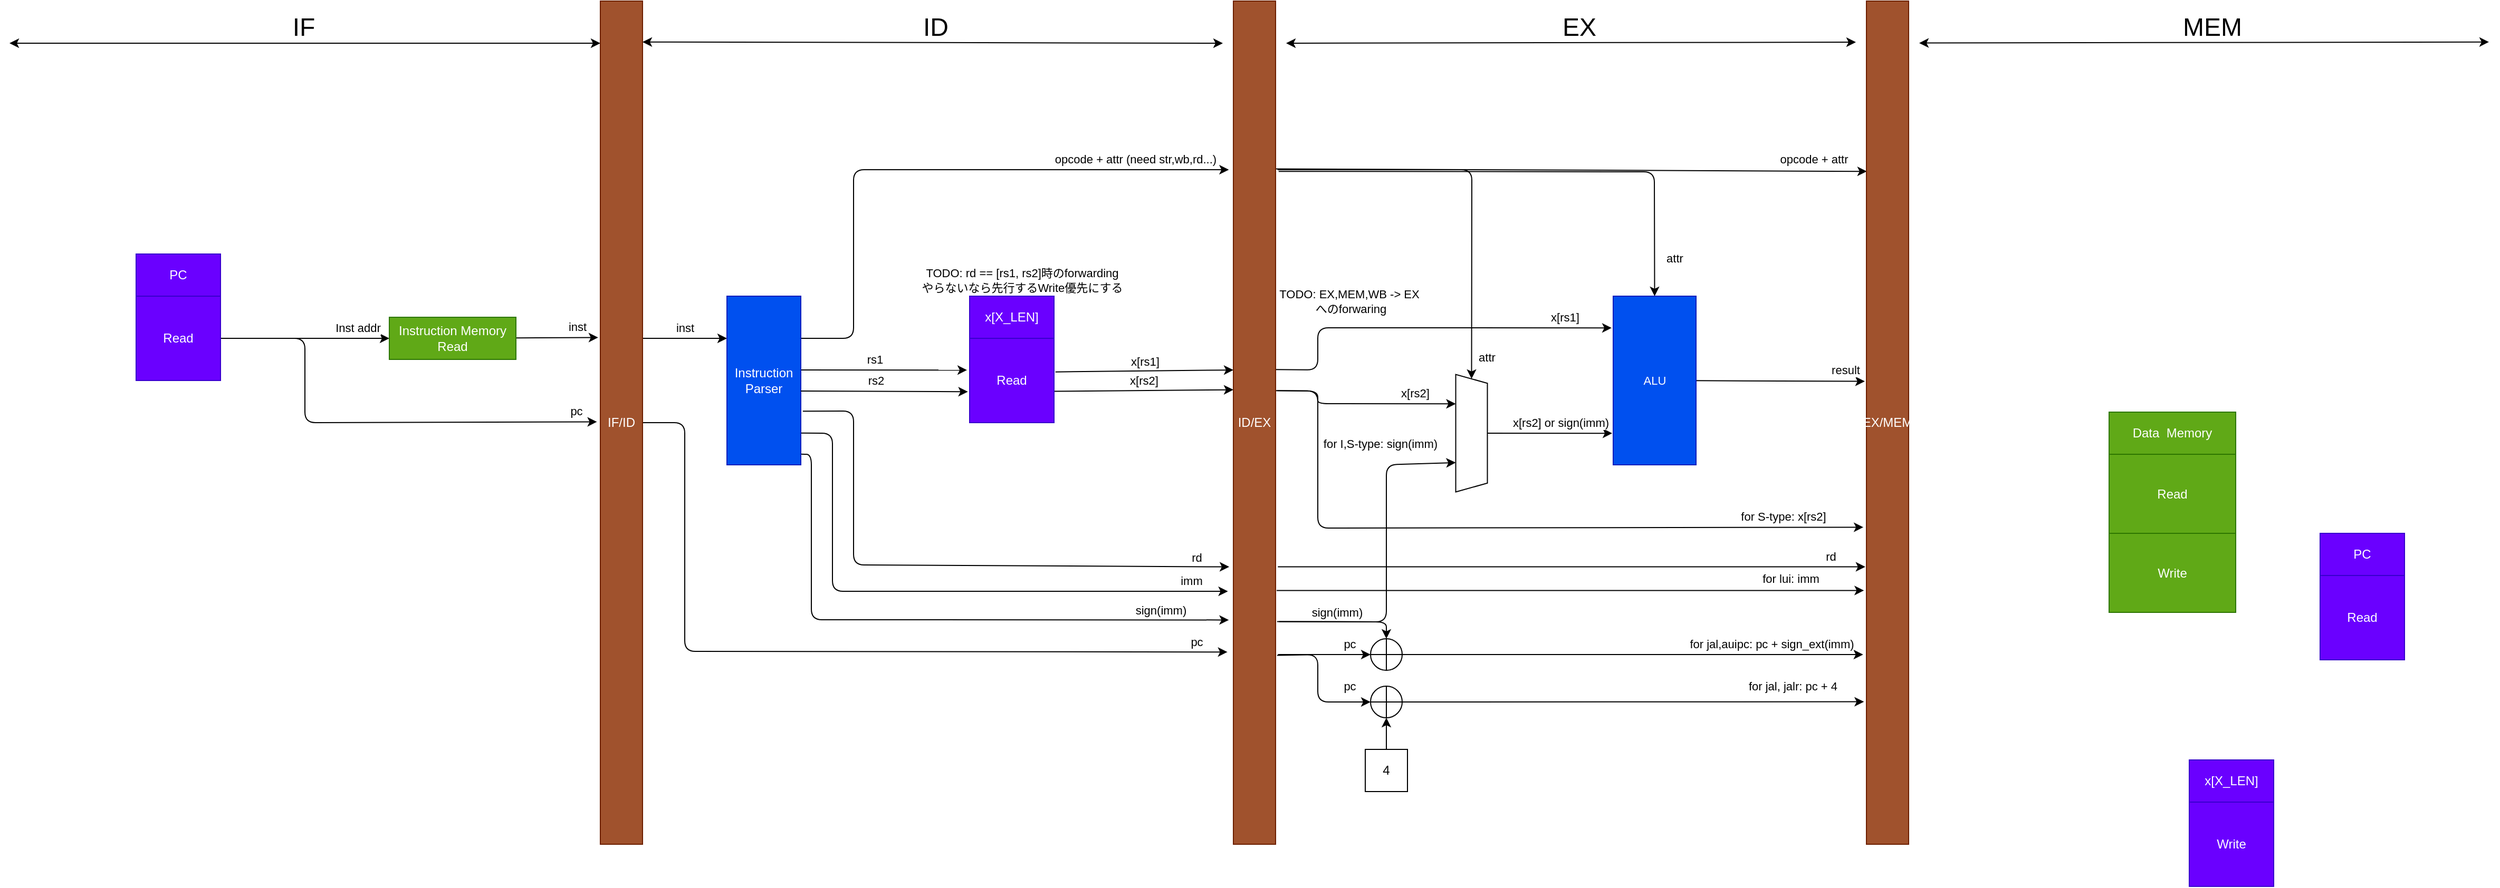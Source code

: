 <mxfile>
    <diagram id="6KX3MPC0N4gA1I4EFOvk" name="ページ1">
        <mxGraphModel dx="1786" dy="2034" grid="1" gridSize="10" guides="1" tooltips="1" connect="1" arrows="1" fold="1" page="1" pageScale="1" pageWidth="827" pageHeight="1169" math="0" shadow="0">
            <root>
                <mxCell id="0"/>
                <mxCell id="1" parent="0"/>
                <mxCell id="13" value="Inst addr" style="edgeStyle=none;html=1;entryX=0;entryY=0.5;entryDx=0;entryDy=0;" edge="1" parent="1" source="2" target="12">
                    <mxGeometry x="0.625" y="10" relative="1" as="geometry">
                        <mxPoint as="offset"/>
                    </mxGeometry>
                </mxCell>
                <mxCell id="14" value="pc" style="edgeStyle=none;html=1;entryX=-0.08;entryY=0.499;entryDx=0;entryDy=0;entryPerimeter=0;" edge="1" parent="1" source="2" target="17">
                    <mxGeometry x="0.909" y="10" relative="1" as="geometry">
                        <mxPoint x="670" y="560" as="targetPoint"/>
                        <Array as="points">
                            <mxPoint x="400" y="480"/>
                            <mxPoint x="400" y="560"/>
                        </Array>
                        <mxPoint as="offset"/>
                    </mxGeometry>
                </mxCell>
                <mxCell id="2" value="Read" style="rounded=0;whiteSpace=wrap;html=1;fillColor=#6a00ff;fontColor=#ffffff;strokeColor=#3700CC;" vertex="1" parent="1">
                    <mxGeometry x="240" y="440" width="80" height="80" as="geometry"/>
                </mxCell>
                <mxCell id="18" value="inst" style="edgeStyle=none;html=1;entryX=-0.051;entryY=0.399;entryDx=0;entryDy=0;entryPerimeter=0;" edge="1" parent="1" source="12" target="17">
                    <mxGeometry x="0.5" y="10" relative="1" as="geometry">
                        <mxPoint as="offset"/>
                    </mxGeometry>
                </mxCell>
                <mxCell id="12" value="Instruction Memory Read" style="rounded=0;whiteSpace=wrap;html=1;fillColor=#60a917;fontColor=#ffffff;strokeColor=#2D7600;" vertex="1" parent="1">
                    <mxGeometry x="480" y="460" width="120" height="40" as="geometry"/>
                </mxCell>
                <mxCell id="23" value="inst" style="edgeStyle=none;html=1;entryX=0;entryY=0.25;entryDx=0;entryDy=0;exitX=0.996;exitY=0.4;exitDx=0;exitDy=0;exitPerimeter=0;" edge="1" parent="1" source="17" target="22">
                    <mxGeometry y="10" relative="1" as="geometry">
                        <mxPoint as="offset"/>
                    </mxGeometry>
                </mxCell>
                <mxCell id="34" value="pc" style="edgeStyle=none;html=1;entryX=-0.141;entryY=0.772;entryDx=0;entryDy=0;entryPerimeter=0;exitX=1;exitY=0.5;exitDx=0;exitDy=0;" edge="1" parent="1" source="17" target="31">
                    <mxGeometry x="0.924" y="10" relative="1" as="geometry">
                        <Array as="points">
                            <mxPoint x="760" y="560"/>
                            <mxPoint x="760" y="777"/>
                        </Array>
                        <mxPoint as="offset"/>
                    </mxGeometry>
                </mxCell>
                <mxCell id="17" value="IF/ID" style="rounded=0;whiteSpace=wrap;html=1;fillColor=#a0522d;fontColor=#ffffff;strokeColor=#6D1F00;" vertex="1" parent="1">
                    <mxGeometry x="680" y="160" width="40" height="800" as="geometry"/>
                </mxCell>
                <mxCell id="21" value="IF" style="text;html=1;strokeColor=none;fillColor=none;align=center;verticalAlign=middle;whiteSpace=wrap;rounded=0;fontSize=24;" vertex="1" parent="1">
                    <mxGeometry x="341" y="170" width="116" height="30" as="geometry"/>
                </mxCell>
                <mxCell id="24" value="rs1" style="edgeStyle=none;html=1;entryX=-0.031;entryY=0.376;entryDx=0;entryDy=0;entryPerimeter=0;" edge="1" parent="1" target="46">
                    <mxGeometry x="-0.111" y="10" relative="1" as="geometry">
                        <mxPoint x="960" y="510" as="targetPoint"/>
                        <mxPoint x="870" y="510" as="sourcePoint"/>
                        <mxPoint as="offset"/>
                    </mxGeometry>
                </mxCell>
                <mxCell id="29" value="imm" style="edgeStyle=none;html=1;exitX=0.994;exitY=0.812;exitDx=0;exitDy=0;exitPerimeter=0;entryX=-0.13;entryY=0.7;entryDx=0;entryDy=0;entryPerimeter=0;" edge="1" parent="1" source="22" target="31">
                    <mxGeometry x="0.875" y="10" relative="1" as="geometry">
                        <mxPoint x="1120" y="640" as="targetPoint"/>
                        <Array as="points">
                            <mxPoint x="900" y="570"/>
                            <mxPoint x="900" y="720"/>
                        </Array>
                        <mxPoint as="offset"/>
                    </mxGeometry>
                </mxCell>
                <mxCell id="30" value="opcode + attr (need str,wb,rd...)" style="edgeStyle=none;html=1;exitX=1;exitY=0.25;exitDx=0;exitDy=0;entryX=-0.108;entryY=0.2;entryDx=0;entryDy=0;entryPerimeter=0;" edge="1" parent="1" source="22" target="31">
                    <mxGeometry x="0.684" y="10" relative="1" as="geometry">
                        <mxPoint x="1120" y="420" as="targetPoint"/>
                        <Array as="points">
                            <mxPoint x="920" y="480"/>
                            <mxPoint x="920" y="320"/>
                        </Array>
                        <mxPoint as="offset"/>
                    </mxGeometry>
                </mxCell>
                <mxCell id="39" value="&lt;font style=&quot;font-size: 11px;&quot;&gt;rd&lt;/font&gt;" style="edgeStyle=none;html=1;fontSize=11;entryX=-0.099;entryY=0.671;entryDx=0;entryDy=0;entryPerimeter=0;exitX=1.027;exitY=0.682;exitDx=0;exitDy=0;exitPerimeter=0;" edge="1" parent="1" source="22" target="31">
                    <mxGeometry x="0.888" y="9" relative="1" as="geometry">
                        <mxPoint x="980" y="640" as="targetPoint"/>
                        <Array as="points">
                            <mxPoint x="920" y="549"/>
                            <mxPoint x="920" y="695"/>
                        </Array>
                        <mxPoint as="offset"/>
                    </mxGeometry>
                </mxCell>
                <mxCell id="45" value="sign(imm)" style="edgeStyle=none;html=1;entryX=-0.107;entryY=0.734;entryDx=0;entryDy=0;entryPerimeter=0;fontSize=11;exitX=1.005;exitY=0.937;exitDx=0;exitDy=0;exitPerimeter=0;" edge="1" parent="1" source="22" target="31">
                    <mxGeometry x="0.771" y="9" relative="1" as="geometry">
                        <Array as="points">
                            <mxPoint x="880" y="590"/>
                            <mxPoint x="880" y="747"/>
                        </Array>
                        <mxPoint as="offset"/>
                    </mxGeometry>
                </mxCell>
                <mxCell id="22" value="Instruction&lt;br&gt;Parser" style="rounded=0;whiteSpace=wrap;html=1;fillColor=#0050ef;fontColor=#ffffff;strokeColor=#001DBC;" vertex="1" parent="1">
                    <mxGeometry x="800" y="440" width="70" height="160" as="geometry"/>
                </mxCell>
                <mxCell id="25" value="rs2" style="edgeStyle=none;html=1;entryX=-0.021;entryY=0.633;entryDx=0;entryDy=0;entryPerimeter=0;" edge="1" parent="1" target="46">
                    <mxGeometry x="-0.111" y="10" relative="1" as="geometry">
                        <mxPoint x="960" y="530" as="targetPoint"/>
                        <mxPoint x="870" y="530" as="sourcePoint"/>
                        <mxPoint as="offset"/>
                    </mxGeometry>
                </mxCell>
                <mxCell id="26" value="x[X_LEN]" style="rounded=0;whiteSpace=wrap;html=1;fillColor=#6a00ff;fontColor=#ffffff;strokeColor=#3700CC;" vertex="1" parent="1">
                    <mxGeometry x="1030" y="440" width="80" height="40" as="geometry"/>
                </mxCell>
                <mxCell id="27" value="x[rs1]" style="edgeStyle=none;html=1;exitX=1.017;exitY=0.398;exitDx=0;exitDy=0;exitPerimeter=0;" edge="1" parent="1" source="46">
                    <mxGeometry x="0.001" y="9" relative="1" as="geometry">
                        <mxPoint x="1280" y="510" as="targetPoint"/>
                        <mxPoint x="1170.75" y="510" as="sourcePoint"/>
                        <mxPoint as="offset"/>
                    </mxGeometry>
                </mxCell>
                <mxCell id="28" value="x[rs2]" style="edgeStyle=none;html=1;entryX=0;entryY=0.461;entryDx=0;entryDy=0;entryPerimeter=0;exitX=1.001;exitY=0.628;exitDx=0;exitDy=0;exitPerimeter=0;" edge="1" parent="1" source="46" target="31">
                    <mxGeometry y="10" relative="1" as="geometry">
                        <mxPoint x="1260" y="539.88" as="targetPoint"/>
                        <mxPoint x="1187.75" y="529" as="sourcePoint"/>
                        <mxPoint as="offset"/>
                    </mxGeometry>
                </mxCell>
                <mxCell id="50" value="x[rs1]" style="edgeStyle=none;html=1;fontSize=11;exitX=1.005;exitY=0.437;exitDx=0;exitDy=0;exitPerimeter=0;entryX=-0.019;entryY=0.188;entryDx=0;entryDy=0;entryPerimeter=0;" edge="1" parent="1" source="31" target="102">
                    <mxGeometry x="0.75" y="10" relative="1" as="geometry">
                        <mxPoint x="1400" y="429" as="targetPoint"/>
                        <Array as="points">
                            <mxPoint x="1360" y="510"/>
                            <mxPoint x="1360" y="470"/>
                        </Array>
                        <mxPoint as="offset"/>
                    </mxGeometry>
                </mxCell>
                <mxCell id="52" value="pc" style="edgeStyle=none;html=1;entryX=0;entryY=0.5;entryDx=0;entryDy=0;entryPerimeter=0;fontSize=11;exitX=1.059;exitY=0.775;exitDx=0;exitDy=0;exitPerimeter=0;" edge="1" parent="1" source="31" target="51">
                    <mxGeometry x="0.54" y="10" relative="1" as="geometry">
                        <mxPoint as="offset"/>
                    </mxGeometry>
                </mxCell>
                <mxCell id="53" value="sign(imm)" style="edgeStyle=none;html=1;entryX=0.5;entryY=0;entryDx=0;entryDy=0;entryPerimeter=0;fontSize=11;exitX=1.036;exitY=0.736;exitDx=0;exitDy=0;exitPerimeter=0;" edge="1" parent="1" source="31" target="51">
                    <mxGeometry x="-0.046" y="9" relative="1" as="geometry">
                        <Array as="points">
                            <mxPoint x="1425" y="749"/>
                        </Array>
                        <mxPoint as="offset"/>
                    </mxGeometry>
                </mxCell>
                <mxCell id="56" value="for lui: imm" style="edgeStyle=none;html=1;fontSize=11;exitX=1.025;exitY=0.699;exitDx=0;exitDy=0;exitPerimeter=0;entryX=-0.058;entryY=0.699;entryDx=0;entryDy=0;entryPerimeter=0;" edge="1" parent="1" source="31" target="107">
                    <mxGeometry x="0.748" y="11" relative="1" as="geometry">
                        <mxPoint x="1640" y="721" as="targetPoint"/>
                        <mxPoint as="offset"/>
                    </mxGeometry>
                </mxCell>
                <mxCell id="59" value="pc" style="edgeStyle=none;html=1;entryX=0;entryY=0.5;entryDx=0;entryDy=0;entryPerimeter=0;fontSize=11;exitX=1.036;exitY=0.776;exitDx=0;exitDy=0;exitPerimeter=0;" edge="1" parent="1" source="31" target="57">
                    <mxGeometry x="0.701" y="15" relative="1" as="geometry">
                        <Array as="points">
                            <mxPoint x="1360" y="780"/>
                            <mxPoint x="1360" y="825"/>
                        </Array>
                        <mxPoint as="offset"/>
                    </mxGeometry>
                </mxCell>
                <mxCell id="66" value="rd" style="edgeStyle=none;html=1;fontSize=11;exitX=1.054;exitY=0.671;exitDx=0;exitDy=0;exitPerimeter=0;entryX=-0.027;entryY=0.671;entryDx=0;entryDy=0;entryPerimeter=0;" edge="1" parent="1" source="31" target="107">
                    <mxGeometry x="0.88" y="10" relative="1" as="geometry">
                        <mxPoint x="1640" y="697" as="targetPoint"/>
                        <mxPoint as="offset"/>
                    </mxGeometry>
                </mxCell>
                <mxCell id="90" value="x[rs2]" style="edgeStyle=none;html=1;fontSize=11;exitX=1.04;exitY=0.462;exitDx=0;exitDy=0;exitPerimeter=0;entryX=0.75;entryY=0;entryDx=0;entryDy=0;" edge="1" parent="1" source="31" target="63">
                    <mxGeometry x="0.573" y="10" relative="1" as="geometry">
                        <mxPoint x="1440" y="600" as="targetPoint"/>
                        <Array as="points">
                            <mxPoint x="1360" y="530"/>
                            <mxPoint x="1360" y="542"/>
                        </Array>
                        <mxPoint as="offset"/>
                    </mxGeometry>
                </mxCell>
                <mxCell id="92" value="for I,S-type: sign(imm)" style="edgeStyle=none;html=1;entryX=0.25;entryY=0;entryDx=0;entryDy=0;fontSize=11;exitX=1.085;exitY=0.736;exitDx=0;exitDy=0;exitPerimeter=0;" edge="1" parent="1" source="31" target="63">
                    <mxGeometry x="0.584" y="21" relative="1" as="geometry">
                        <Array as="points">
                            <mxPoint x="1425" y="749"/>
                            <mxPoint x="1425" y="600"/>
                        </Array>
                        <mxPoint x="-5" y="1" as="offset"/>
                    </mxGeometry>
                </mxCell>
                <mxCell id="93" value="attr" style="edgeStyle=none;html=1;entryX=1;entryY=0.5;entryDx=0;entryDy=0;fontSize=11;exitX=1.047;exitY=0.2;exitDx=0;exitDy=0;exitPerimeter=0;" edge="1" parent="1" source="31" target="63">
                    <mxGeometry x="0.892" y="14" relative="1" as="geometry">
                        <Array as="points">
                            <mxPoint x="1506" y="320"/>
                        </Array>
                        <mxPoint as="offset"/>
                    </mxGeometry>
                </mxCell>
                <mxCell id="105" value="attr" style="edgeStyle=none;html=1;entryX=0.5;entryY=0;entryDx=0;entryDy=0;fontSize=11;exitX=1.072;exitY=0.202;exitDx=0;exitDy=0;exitPerimeter=0;" edge="1" parent="1" source="31" target="102">
                    <mxGeometry x="0.85" y="19" relative="1" as="geometry">
                        <Array as="points">
                            <mxPoint x="1679" y="322"/>
                        </Array>
                        <mxPoint as="offset"/>
                    </mxGeometry>
                </mxCell>
                <mxCell id="106" value="for S-type: x[rs2]" style="edgeStyle=none;html=1;fontSize=11;exitX=0.99;exitY=0.462;exitDx=0;exitDy=0;exitPerimeter=0;entryX=-0.073;entryY=0.624;entryDx=0;entryDy=0;entryPerimeter=0;" edge="1" parent="1" source="31" target="107">
                    <mxGeometry x="0.778" y="10" relative="1" as="geometry">
                        <mxPoint x="1640" y="660" as="targetPoint"/>
                        <Array as="points">
                            <mxPoint x="1360" y="530"/>
                            <mxPoint x="1360" y="660"/>
                        </Array>
                        <mxPoint as="offset"/>
                    </mxGeometry>
                </mxCell>
                <mxCell id="112" value="opcode + attr" style="edgeStyle=none;html=1;entryX=0.011;entryY=0.202;entryDx=0;entryDy=0;entryPerimeter=0;fontSize=11;exitX=1.011;exitY=0.199;exitDx=0;exitDy=0;exitPerimeter=0;" edge="1" parent="1" source="31" target="107">
                    <mxGeometry x="0.82" y="11" relative="1" as="geometry">
                        <mxPoint as="offset"/>
                    </mxGeometry>
                </mxCell>
                <mxCell id="31" value="ID/EX" style="rounded=0;whiteSpace=wrap;html=1;fillColor=#a0522d;fontColor=#ffffff;strokeColor=#6D1F00;" vertex="1" parent="1">
                    <mxGeometry x="1280" y="160" width="40" height="800" as="geometry"/>
                </mxCell>
                <mxCell id="35" value="" style="endArrow=classic;startArrow=classic;html=1;" edge="1" parent="1">
                    <mxGeometry width="50" height="50" relative="1" as="geometry">
                        <mxPoint x="120" y="200" as="sourcePoint"/>
                        <mxPoint x="680" y="200" as="targetPoint"/>
                    </mxGeometry>
                </mxCell>
                <mxCell id="36" value="ID" style="text;html=1;strokeColor=none;fillColor=none;align=center;verticalAlign=middle;whiteSpace=wrap;rounded=0;fontSize=24;" vertex="1" parent="1">
                    <mxGeometry x="940" y="170" width="116" height="30" as="geometry"/>
                </mxCell>
                <mxCell id="37" value="" style="endArrow=classic;startArrow=classic;html=1;" edge="1" parent="1">
                    <mxGeometry width="50" height="50" relative="1" as="geometry">
                        <mxPoint x="720" y="198.82" as="sourcePoint"/>
                        <mxPoint x="1270" y="200" as="targetPoint"/>
                    </mxGeometry>
                </mxCell>
                <mxCell id="40" value="EX" style="text;html=1;strokeColor=none;fillColor=none;align=center;verticalAlign=middle;whiteSpace=wrap;rounded=0;fontSize=24;" vertex="1" parent="1">
                    <mxGeometry x="1550" y="170" width="116" height="30" as="geometry"/>
                </mxCell>
                <mxCell id="41" value="" style="endArrow=classic;startArrow=classic;html=1;" edge="1" parent="1">
                    <mxGeometry width="50" height="50" relative="1" as="geometry">
                        <mxPoint x="1330" y="200" as="sourcePoint"/>
                        <mxPoint x="1870" y="199" as="targetPoint"/>
                    </mxGeometry>
                </mxCell>
                <mxCell id="46" value="Read" style="rounded=0;whiteSpace=wrap;html=1;fillColor=#6a00ff;fontColor=#ffffff;strokeColor=#3700CC;" vertex="1" parent="1">
                    <mxGeometry x="1030" y="480" width="80" height="80" as="geometry"/>
                </mxCell>
                <mxCell id="55" value="for jal,auipc: pc + sign_ext(imm)" style="edgeStyle=none;html=1;fontSize=11;entryX=-0.078;entryY=0.775;entryDx=0;entryDy=0;entryPerimeter=0;" edge="1" parent="1" source="51" target="107">
                    <mxGeometry x="0.602" y="10" relative="1" as="geometry">
                        <mxPoint x="1640" y="780" as="targetPoint"/>
                        <mxPoint as="offset"/>
                    </mxGeometry>
                </mxCell>
                <mxCell id="51" value="" style="verticalLabelPosition=bottom;verticalAlign=top;html=1;shape=mxgraph.flowchart.summing_function;fontSize=11;" vertex="1" parent="1">
                    <mxGeometry x="1410" y="765" width="30" height="30" as="geometry"/>
                </mxCell>
                <mxCell id="60" style="edgeStyle=none;html=1;fontSize=11;" edge="1" parent="1" target="57">
                    <mxGeometry relative="1" as="geometry">
                        <mxPoint x="1425" y="870" as="sourcePoint"/>
                    </mxGeometry>
                </mxCell>
                <mxCell id="62" value="for jal, jalr: pc + 4" style="edgeStyle=none;html=1;fontSize=11;entryX=-0.058;entryY=0.831;entryDx=0;entryDy=0;entryPerimeter=0;" edge="1" parent="1" source="57" target="107">
                    <mxGeometry x="0.691" y="15" relative="1" as="geometry">
                        <mxPoint x="1640" y="825" as="targetPoint"/>
                        <mxPoint as="offset"/>
                    </mxGeometry>
                </mxCell>
                <mxCell id="57" value="" style="verticalLabelPosition=bottom;verticalAlign=top;html=1;shape=mxgraph.flowchart.summing_function;fontSize=11;" vertex="1" parent="1">
                    <mxGeometry x="1410" y="810" width="30" height="30" as="geometry"/>
                </mxCell>
                <mxCell id="61" value="4" style="rounded=0;whiteSpace=wrap;html=1;" vertex="1" parent="1">
                    <mxGeometry x="1405" y="870" width="40" height="40" as="geometry"/>
                </mxCell>
                <mxCell id="104" value="x[rs2] or sign(imm)" style="edgeStyle=none;html=1;fontSize=11;entryX=-0.012;entryY=0.813;entryDx=0;entryDy=0;entryPerimeter=0;" edge="1" parent="1" source="63" target="102">
                    <mxGeometry x="0.171" y="10" relative="1" as="geometry">
                        <mxPoint x="1590" y="570" as="targetPoint"/>
                        <mxPoint as="offset"/>
                    </mxGeometry>
                </mxCell>
                <mxCell id="63" value="" style="verticalLabelPosition=middle;verticalAlign=middle;html=1;shape=trapezoid;perimeter=trapezoidPerimeter;whiteSpace=wrap;size=0.075;arcSize=10;flipV=1;labelPosition=center;align=center;rotation=-90;" vertex="1" parent="1">
                    <mxGeometry x="1450" y="555" width="111.5" height="30" as="geometry"/>
                </mxCell>
                <mxCell id="87" value="TODO: rd == [rs1, rs2]時のforwarding&lt;br&gt;やらないなら先行するWrite優先にする" style="text;html=1;strokeColor=none;fillColor=none;align=center;verticalAlign=middle;whiteSpace=wrap;rounded=0;fontSize=11;" vertex="1" parent="1">
                    <mxGeometry x="980" y="410" width="200" height="30" as="geometry"/>
                </mxCell>
                <mxCell id="89" value="TODO: EX,MEM,WB -&amp;gt; EX&lt;br&gt;&amp;nbsp;へのforwaring" style="text;html=1;strokeColor=none;fillColor=none;align=center;verticalAlign=middle;whiteSpace=wrap;rounded=0;fontSize=11;" vertex="1" parent="1">
                    <mxGeometry x="1320" y="430" width="140" height="30" as="geometry"/>
                </mxCell>
                <mxCell id="108" value="result" style="edgeStyle=none;html=1;entryX=-0.038;entryY=0.451;entryDx=0;entryDy=0;entryPerimeter=0;fontSize=11;" edge="1" parent="1" source="102" target="107">
                    <mxGeometry x="0.761" y="11" relative="1" as="geometry">
                        <mxPoint as="offset"/>
                    </mxGeometry>
                </mxCell>
                <mxCell id="102" value="ALU" style="rounded=0;whiteSpace=wrap;html=1;fontSize=11;fillColor=#0050ef;fontColor=#ffffff;strokeColor=#001DBC;" vertex="1" parent="1">
                    <mxGeometry x="1640" y="440" width="78.5" height="160" as="geometry"/>
                </mxCell>
                <mxCell id="107" value="EX/MEM" style="rounded=0;whiteSpace=wrap;html=1;fillColor=#a0522d;fontColor=#ffffff;strokeColor=#6D1F00;" vertex="1" parent="1">
                    <mxGeometry x="1880" y="160" width="40" height="800" as="geometry"/>
                </mxCell>
                <mxCell id="109" value="Data&amp;nbsp; Memory" style="rounded=0;whiteSpace=wrap;html=1;fillColor=#60a917;fontColor=#ffffff;strokeColor=#2D7600;" vertex="1" parent="1">
                    <mxGeometry x="2110" y="550" width="120" height="40" as="geometry"/>
                </mxCell>
                <mxCell id="110" value="Read" style="rounded=0;whiteSpace=wrap;html=1;fillColor=#60a917;fontColor=#ffffff;strokeColor=#2D7600;" vertex="1" parent="1">
                    <mxGeometry x="2110" y="590" width="120" height="75" as="geometry"/>
                </mxCell>
                <mxCell id="111" value="Write" style="rounded=0;whiteSpace=wrap;html=1;fillColor=#60a917;fontColor=#ffffff;strokeColor=#2D7600;" vertex="1" parent="1">
                    <mxGeometry x="2110" y="665" width="120" height="75" as="geometry"/>
                </mxCell>
                <mxCell id="113" value="MEM" style="text;html=1;strokeColor=none;fillColor=none;align=center;verticalAlign=middle;whiteSpace=wrap;rounded=0;fontSize=24;" vertex="1" parent="1">
                    <mxGeometry x="2150" y="169.82" width="116" height="30" as="geometry"/>
                </mxCell>
                <mxCell id="114" value="" style="endArrow=classic;startArrow=classic;html=1;" edge="1" parent="1">
                    <mxGeometry width="50" height="50" relative="1" as="geometry">
                        <mxPoint x="1930" y="199.82" as="sourcePoint"/>
                        <mxPoint x="2470" y="198.82" as="targetPoint"/>
                    </mxGeometry>
                </mxCell>
                <mxCell id="116" value="Write" style="rounded=0;whiteSpace=wrap;html=1;fillColor=#6a00ff;fontColor=#ffffff;strokeColor=#3700CC;" vertex="1" parent="1">
                    <mxGeometry x="2186" y="920" width="80" height="80" as="geometry"/>
                </mxCell>
                <mxCell id="117" value="x[X_LEN]" style="rounded=0;whiteSpace=wrap;html=1;fillColor=#6a00ff;fontColor=#ffffff;strokeColor=#3700CC;" vertex="1" parent="1">
                    <mxGeometry x="2186" y="880" width="80" height="40" as="geometry"/>
                </mxCell>
                <mxCell id="118" value="PC" style="rounded=0;whiteSpace=wrap;html=1;fillColor=#6a00ff;fontColor=#ffffff;strokeColor=#3700CC;" vertex="1" parent="1">
                    <mxGeometry x="240" y="400" width="80" height="40" as="geometry"/>
                </mxCell>
                <mxCell id="119" value="Read" style="rounded=0;whiteSpace=wrap;html=1;fillColor=#6a00ff;fontColor=#ffffff;strokeColor=#3700CC;" vertex="1" parent="1">
                    <mxGeometry x="2310" y="705" width="80" height="80" as="geometry"/>
                </mxCell>
                <mxCell id="120" value="PC" style="rounded=0;whiteSpace=wrap;html=1;fillColor=#6a00ff;fontColor=#ffffff;strokeColor=#3700CC;" vertex="1" parent="1">
                    <mxGeometry x="2310" y="665" width="80" height="40" as="geometry"/>
                </mxCell>
            </root>
        </mxGraphModel>
    </diagram>
</mxfile>